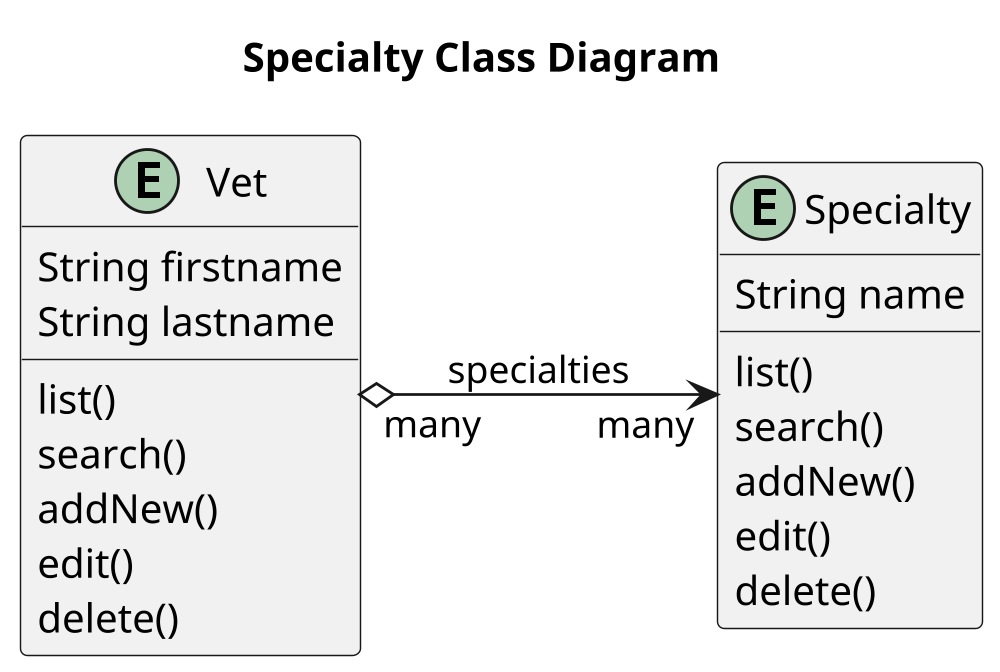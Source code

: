 @startuml

title Specialty Class Diagram
'https://plantuml.com/class-diagram

left to right direction
'top to bottom direction

scale 1000 width

entity Vet {
    String firstname
    String lastname
    list()
    search()
    addNew()
    edit()
    delete()
}

entity Specialty {
    String name
    list()
    search()
    addNew()
    edit()
    delete()
}

Vet "many" o--> "many" Specialty: specialties

@enduml